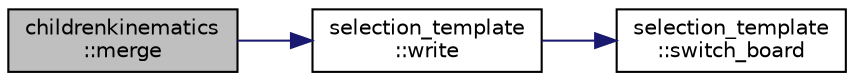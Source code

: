 digraph "childrenkinematics::merge"
{
 // INTERACTIVE_SVG=YES
 // LATEX_PDF_SIZE
  edge [fontname="Helvetica",fontsize="10",labelfontname="Helvetica",labelfontsize="10"];
  node [fontname="Helvetica",fontsize="10",shape=record];
  rankdir="LR";
  Node1 [label="childrenkinematics\l::merge",height=0.2,width=0.4,color="black", fillcolor="grey75", style="filled", fontcolor="black",tooltip=" "];
  Node1 -> Node2 [color="midnightblue",fontsize="10",style="solid",fontname="Helvetica"];
  Node2 [label="selection_template\l::write",height=0.2,width=0.4,color="black", fillcolor="white", style="filled",URL="$classselection__template.html#ae5606e994231fae57abe42e4f0ec6202",tooltip=" "];
  Node2 -> Node3 [color="midnightblue",fontsize="10",style="solid",fontname="Helvetica"];
  Node3 [label="selection_template\l::switch_board",height=0.2,width=0.4,color="black", fillcolor="white", style="filled",URL="$classselection__template.html#a41a437aca3bb2a7f854a66ff92942d46",tooltip=" "];
}
